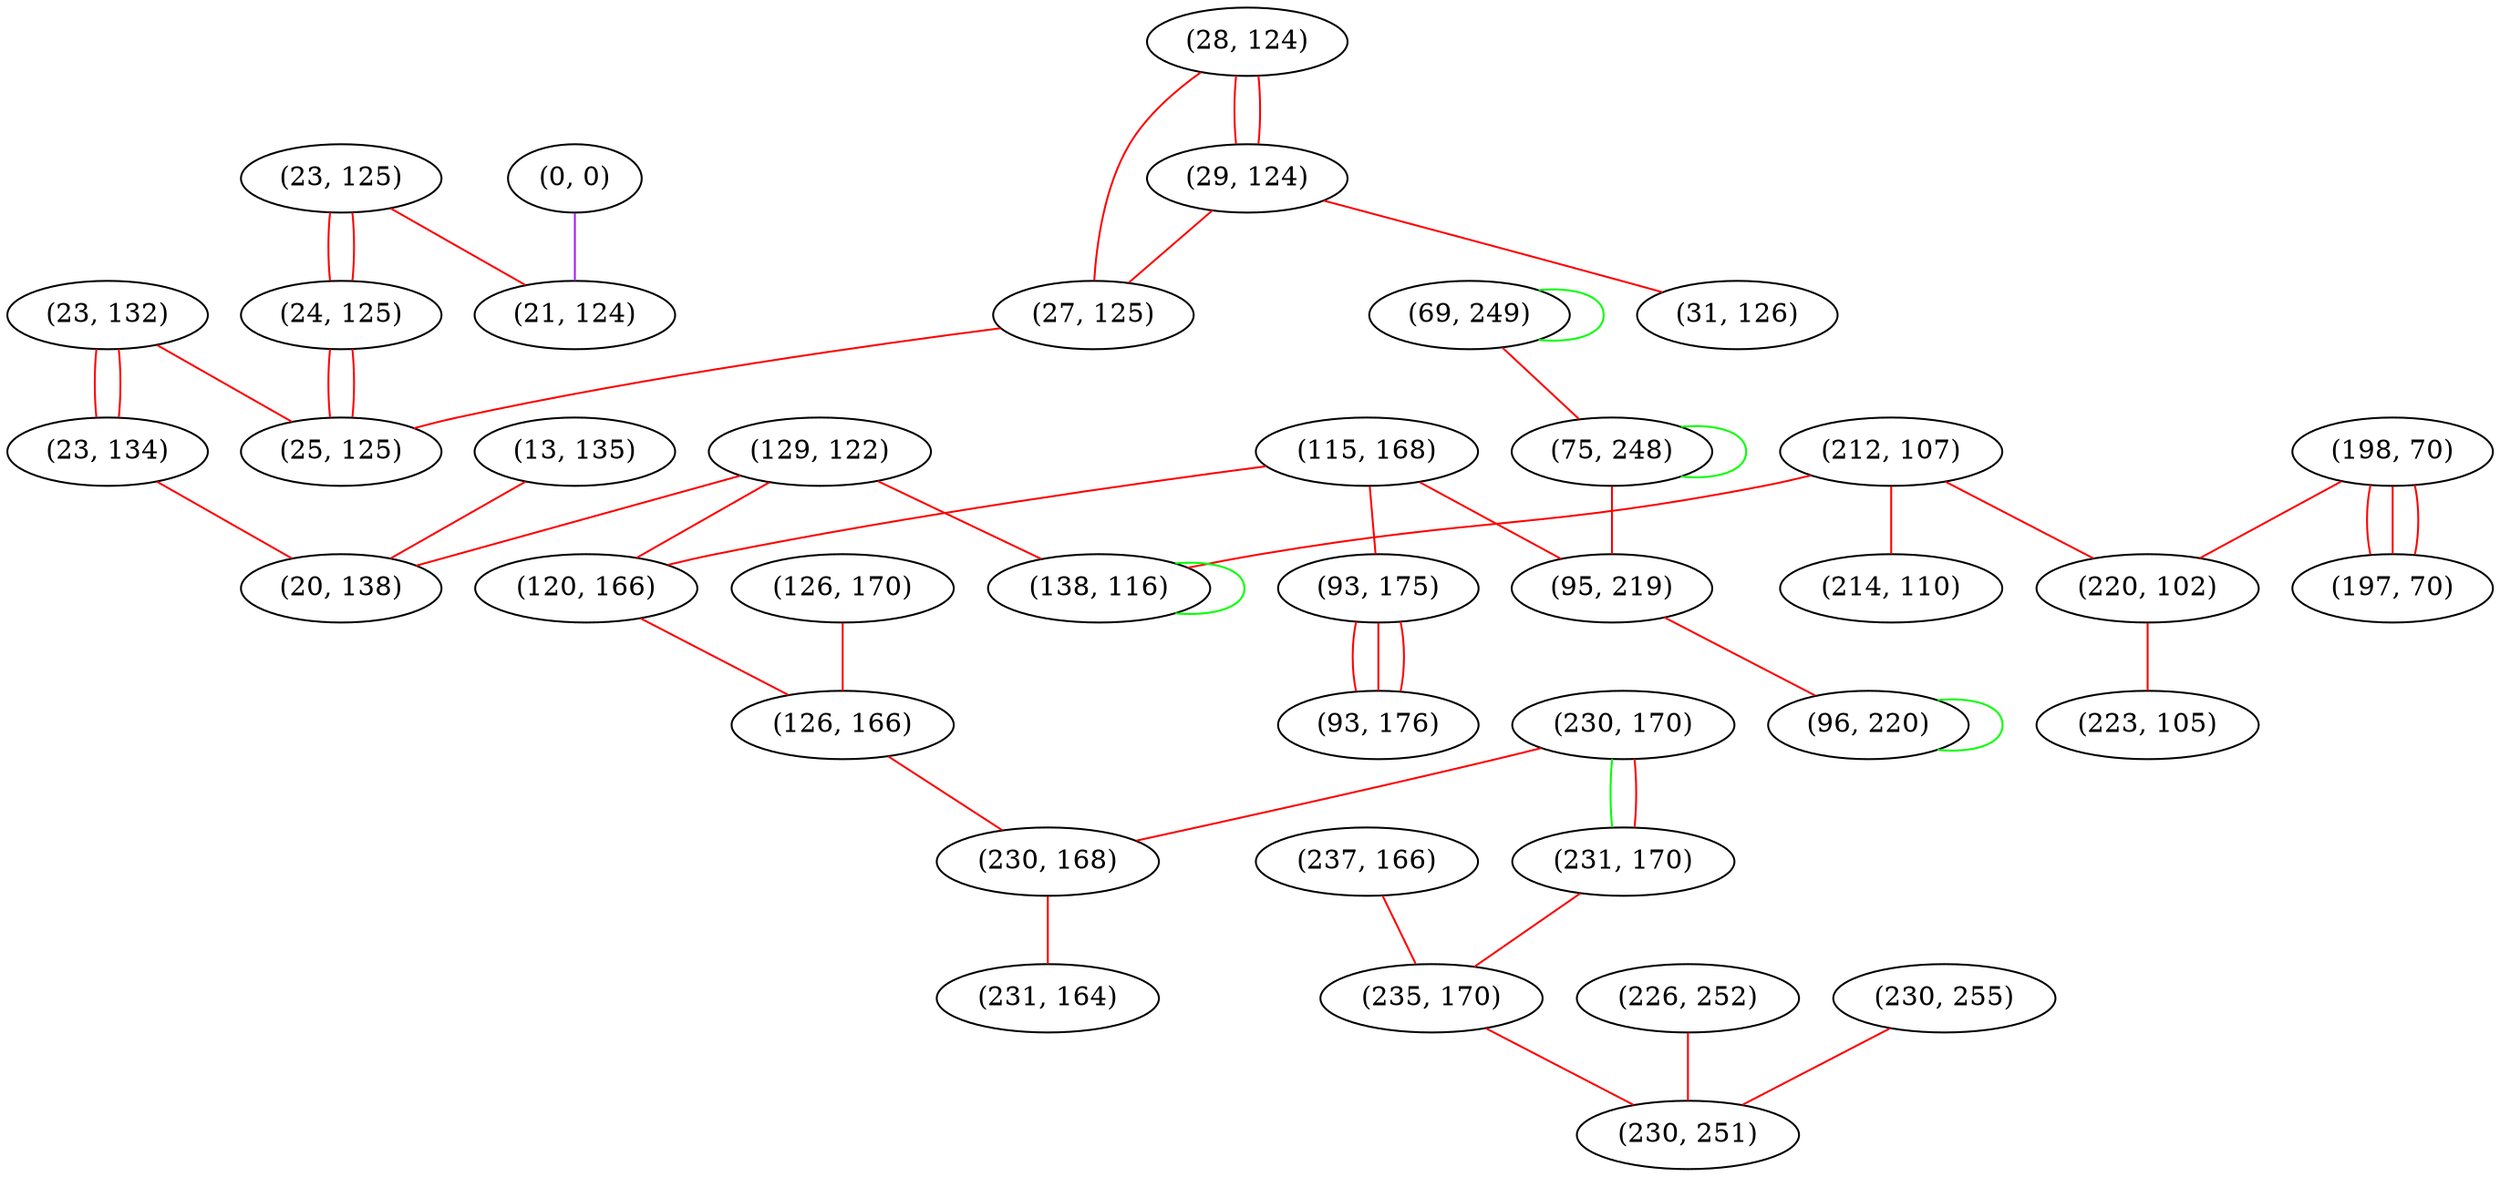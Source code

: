 graph "" {
"(23, 132)";
"(23, 125)";
"(24, 125)";
"(198, 70)";
"(197, 70)";
"(28, 124)";
"(212, 107)";
"(237, 166)";
"(69, 249)";
"(220, 102)";
"(29, 124)";
"(226, 252)";
"(129, 122)";
"(230, 170)";
"(230, 255)";
"(13, 135)";
"(231, 170)";
"(75, 248)";
"(23, 134)";
"(27, 125)";
"(115, 168)";
"(0, 0)";
"(120, 166)";
"(214, 110)";
"(20, 138)";
"(126, 170)";
"(138, 116)";
"(31, 126)";
"(126, 166)";
"(25, 125)";
"(235, 170)";
"(93, 175)";
"(230, 168)";
"(223, 105)";
"(21, 124)";
"(231, 164)";
"(95, 219)";
"(230, 251)";
"(96, 220)";
"(93, 176)";
"(23, 132)" -- "(25, 125)"  [color=red, key=0, weight=1];
"(23, 132)" -- "(23, 134)"  [color=red, key=0, weight=1];
"(23, 132)" -- "(23, 134)"  [color=red, key=1, weight=1];
"(23, 125)" -- "(21, 124)"  [color=red, key=0, weight=1];
"(23, 125)" -- "(24, 125)"  [color=red, key=0, weight=1];
"(23, 125)" -- "(24, 125)"  [color=red, key=1, weight=1];
"(24, 125)" -- "(25, 125)"  [color=red, key=0, weight=1];
"(24, 125)" -- "(25, 125)"  [color=red, key=1, weight=1];
"(198, 70)" -- "(197, 70)"  [color=red, key=0, weight=1];
"(198, 70)" -- "(197, 70)"  [color=red, key=1, weight=1];
"(198, 70)" -- "(197, 70)"  [color=red, key=2, weight=1];
"(198, 70)" -- "(220, 102)"  [color=red, key=0, weight=1];
"(28, 124)" -- "(29, 124)"  [color=red, key=0, weight=1];
"(28, 124)" -- "(29, 124)"  [color=red, key=1, weight=1];
"(28, 124)" -- "(27, 125)"  [color=red, key=0, weight=1];
"(212, 107)" -- "(220, 102)"  [color=red, key=0, weight=1];
"(212, 107)" -- "(138, 116)"  [color=red, key=0, weight=1];
"(212, 107)" -- "(214, 110)"  [color=red, key=0, weight=1];
"(237, 166)" -- "(235, 170)"  [color=red, key=0, weight=1];
"(69, 249)" -- "(75, 248)"  [color=red, key=0, weight=1];
"(69, 249)" -- "(69, 249)"  [color=green, key=0, weight=2];
"(220, 102)" -- "(223, 105)"  [color=red, key=0, weight=1];
"(29, 124)" -- "(31, 126)"  [color=red, key=0, weight=1];
"(29, 124)" -- "(27, 125)"  [color=red, key=0, weight=1];
"(226, 252)" -- "(230, 251)"  [color=red, key=0, weight=1];
"(129, 122)" -- "(20, 138)"  [color=red, key=0, weight=1];
"(129, 122)" -- "(138, 116)"  [color=red, key=0, weight=1];
"(129, 122)" -- "(120, 166)"  [color=red, key=0, weight=1];
"(230, 170)" -- "(230, 168)"  [color=red, key=0, weight=1];
"(230, 170)" -- "(231, 170)"  [color=green, key=0, weight=2];
"(230, 170)" -- "(231, 170)"  [color=red, key=1, weight=1];
"(230, 255)" -- "(230, 251)"  [color=red, key=0, weight=1];
"(13, 135)" -- "(20, 138)"  [color=red, key=0, weight=1];
"(231, 170)" -- "(235, 170)"  [color=red, key=0, weight=1];
"(75, 248)" -- "(75, 248)"  [color=green, key=0, weight=2];
"(75, 248)" -- "(95, 219)"  [color=red, key=0, weight=1];
"(23, 134)" -- "(20, 138)"  [color=red, key=0, weight=1];
"(27, 125)" -- "(25, 125)"  [color=red, key=0, weight=1];
"(115, 168)" -- "(120, 166)"  [color=red, key=0, weight=1];
"(115, 168)" -- "(93, 175)"  [color=red, key=0, weight=1];
"(115, 168)" -- "(95, 219)"  [color=red, key=0, weight=1];
"(0, 0)" -- "(21, 124)"  [color=purple, key=0, weight=4];
"(120, 166)" -- "(126, 166)"  [color=red, key=0, weight=1];
"(126, 170)" -- "(126, 166)"  [color=red, key=0, weight=1];
"(138, 116)" -- "(138, 116)"  [color=green, key=0, weight=2];
"(126, 166)" -- "(230, 168)"  [color=red, key=0, weight=1];
"(235, 170)" -- "(230, 251)"  [color=red, key=0, weight=1];
"(93, 175)" -- "(93, 176)"  [color=red, key=0, weight=1];
"(93, 175)" -- "(93, 176)"  [color=red, key=1, weight=1];
"(93, 175)" -- "(93, 176)"  [color=red, key=2, weight=1];
"(230, 168)" -- "(231, 164)"  [color=red, key=0, weight=1];
"(95, 219)" -- "(96, 220)"  [color=red, key=0, weight=1];
"(96, 220)" -- "(96, 220)"  [color=green, key=0, weight=2];
}
